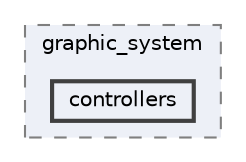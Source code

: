 digraph "src/main/java/com/example/graphic_system/controllers"
{
 // LATEX_PDF_SIZE
  bgcolor="transparent";
  edge [fontname=Helvetica,fontsize=10,labelfontname=Helvetica,labelfontsize=10];
  node [fontname=Helvetica,fontsize=10,shape=box,height=0.2,width=0.4];
  compound=true
  subgraph clusterdir_b1c978b8beda6128bf6966f0ee7cf44d {
    graph [ bgcolor="#edf0f7", pencolor="grey50", label="graphic_system", fontname=Helvetica,fontsize=10 style="filled,dashed", URL="dir_b1c978b8beda6128bf6966f0ee7cf44d.html",tooltip=""]
  dir_94346c6b77c56dc6d6d13e8b14048ad0 [label="controllers", fillcolor="#edf0f7", color="grey25", style="filled,bold", URL="dir_94346c6b77c56dc6d6d13e8b14048ad0.html",tooltip=""];
  }
}
